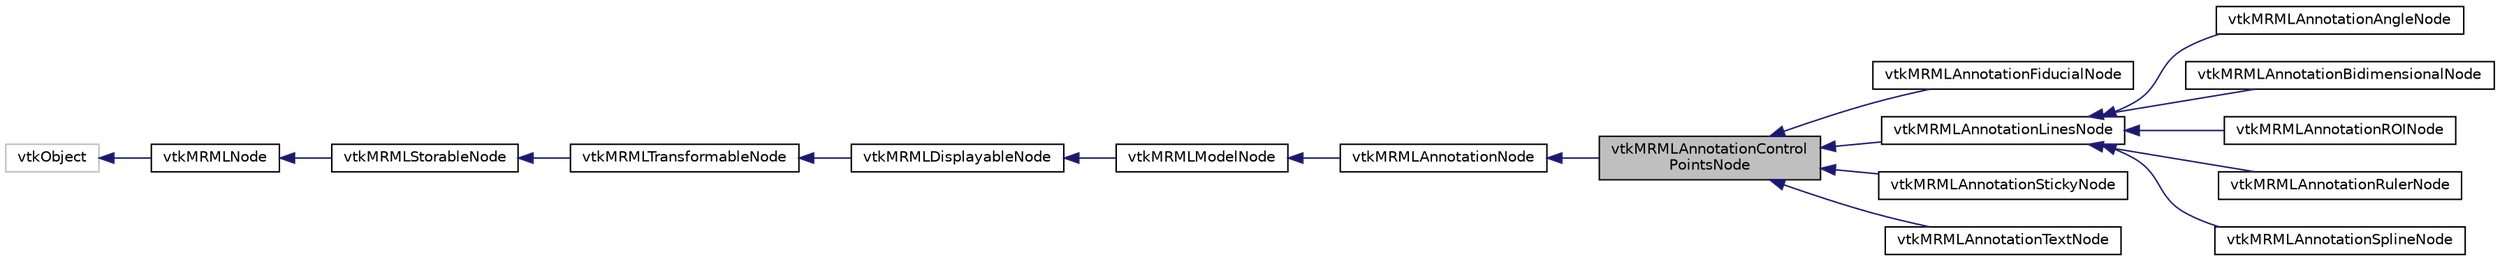 digraph "vtkMRMLAnnotationControlPointsNode"
{
  bgcolor="transparent";
  edge [fontname="Helvetica",fontsize="10",labelfontname="Helvetica",labelfontsize="10"];
  node [fontname="Helvetica",fontsize="10",shape=record];
  rankdir="LR";
  Node0 [label="vtkMRMLAnnotationControl\lPointsNode",height=0.2,width=0.4,color="black", fillcolor="grey75", style="filled", fontcolor="black"];
  Node1 -> Node0 [dir="back",color="midnightblue",fontsize="10",style="solid",fontname="Helvetica"];
  Node1 [label="vtkMRMLAnnotationNode",height=0.2,width=0.4,color="black",URL="$classvtkMRMLAnnotationNode.html"];
  Node2 -> Node1 [dir="back",color="midnightblue",fontsize="10",style="solid",fontname="Helvetica"];
  Node2 [label="vtkMRMLModelNode",height=0.2,width=0.4,color="black",URL="$classvtkMRMLModelNode.html",tooltip="MRML node to represent a 3D surface model. "];
  Node3 -> Node2 [dir="back",color="midnightblue",fontsize="10",style="solid",fontname="Helvetica"];
  Node3 [label="vtkMRMLDisplayableNode",height=0.2,width=0.4,color="black",URL="$classvtkMRMLDisplayableNode.html"];
  Node4 -> Node3 [dir="back",color="midnightblue",fontsize="10",style="solid",fontname="Helvetica"];
  Node4 [label="vtkMRMLTransformableNode",height=0.2,width=0.4,color="black",URL="$classvtkMRMLTransformableNode.html",tooltip="MRML node for representing a node with a tranform. "];
  Node5 -> Node4 [dir="back",color="midnightblue",fontsize="10",style="solid",fontname="Helvetica"];
  Node5 [label="vtkMRMLStorableNode",height=0.2,width=0.4,color="black",URL="$classvtkMRMLStorableNode.html",tooltip="MRML node to represent a 3D surface model. "];
  Node6 -> Node5 [dir="back",color="midnightblue",fontsize="10",style="solid",fontname="Helvetica"];
  Node6 [label="vtkMRMLNode",height=0.2,width=0.4,color="black",URL="$classvtkMRMLNode.html",tooltip="Abstract Superclass for all specific types of MRML nodes. "];
  Node7 -> Node6 [dir="back",color="midnightblue",fontsize="10",style="solid",fontname="Helvetica"];
  Node7 [label="vtkObject",height=0.2,width=0.4,color="grey75"];
  Node0 -> Node8 [dir="back",color="midnightblue",fontsize="10",style="solid",fontname="Helvetica"];
  Node8 [label="vtkMRMLAnnotationFiducialNode",height=0.2,width=0.4,color="black",URL="$classvtkMRMLAnnotationFiducialNode.html",tooltip="MRML node to represent a fiducial in the Annotations module - deprecated. "];
  Node0 -> Node9 [dir="back",color="midnightblue",fontsize="10",style="solid",fontname="Helvetica"];
  Node9 [label="vtkMRMLAnnotationLinesNode",height=0.2,width=0.4,color="black",URL="$classvtkMRMLAnnotationLinesNode.html"];
  Node9 -> Node10 [dir="back",color="midnightblue",fontsize="10",style="solid",fontname="Helvetica"];
  Node10 [label="vtkMRMLAnnotationAngleNode",height=0.2,width=0.4,color="black",URL="$classvtkMRMLAnnotationAngleNode.html"];
  Node9 -> Node11 [dir="back",color="midnightblue",fontsize="10",style="solid",fontname="Helvetica"];
  Node11 [label="vtkMRMLAnnotationBidimensionalNode",height=0.2,width=0.4,color="black",URL="$classvtkMRMLAnnotationBidimensionalNode.html"];
  Node9 -> Node12 [dir="back",color="midnightblue",fontsize="10",style="solid",fontname="Helvetica"];
  Node12 [label="vtkMRMLAnnotationROINode",height=0.2,width=0.4,color="black",URL="$classvtkMRMLAnnotationROINode.html"];
  Node9 -> Node13 [dir="back",color="midnightblue",fontsize="10",style="solid",fontname="Helvetica"];
  Node13 [label="vtkMRMLAnnotationRulerNode",height=0.2,width=0.4,color="black",URL="$classvtkMRMLAnnotationRulerNode.html"];
  Node9 -> Node14 [dir="back",color="midnightblue",fontsize="10",style="solid",fontname="Helvetica"];
  Node14 [label="vtkMRMLAnnotationSplineNode",height=0.2,width=0.4,color="black",URL="$classvtkMRMLAnnotationSplineNode.html"];
  Node0 -> Node15 [dir="back",color="midnightblue",fontsize="10",style="solid",fontname="Helvetica"];
  Node15 [label="vtkMRMLAnnotationStickyNode",height=0.2,width=0.4,color="black",URL="$classvtkMRMLAnnotationStickyNode.html"];
  Node0 -> Node16 [dir="back",color="midnightblue",fontsize="10",style="solid",fontname="Helvetica"];
  Node16 [label="vtkMRMLAnnotationTextNode",height=0.2,width=0.4,color="black",URL="$classvtkMRMLAnnotationTextNode.html"];
}

